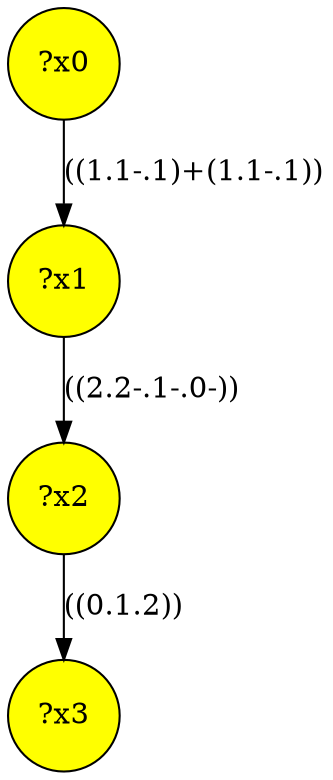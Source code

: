 digraph g {
	x2 [fillcolor="yellow", style="filled," shape=circle, label="?x2"];
	x1 [fillcolor="yellow", style="filled," shape=circle, label="?x1"];
	x3 [fillcolor="yellow", style="filled," shape=circle, label="?x3"];
	x0 [fillcolor="yellow", style="filled," shape=circle, label="?x0"];
	x0 -> x1 [label="((1.1-.1)+(1.1-.1))"];
	x1 -> x2 [label="((2.2-.1-.0-))"];
	x2 -> x3 [label="((0.1.2))"];
}
